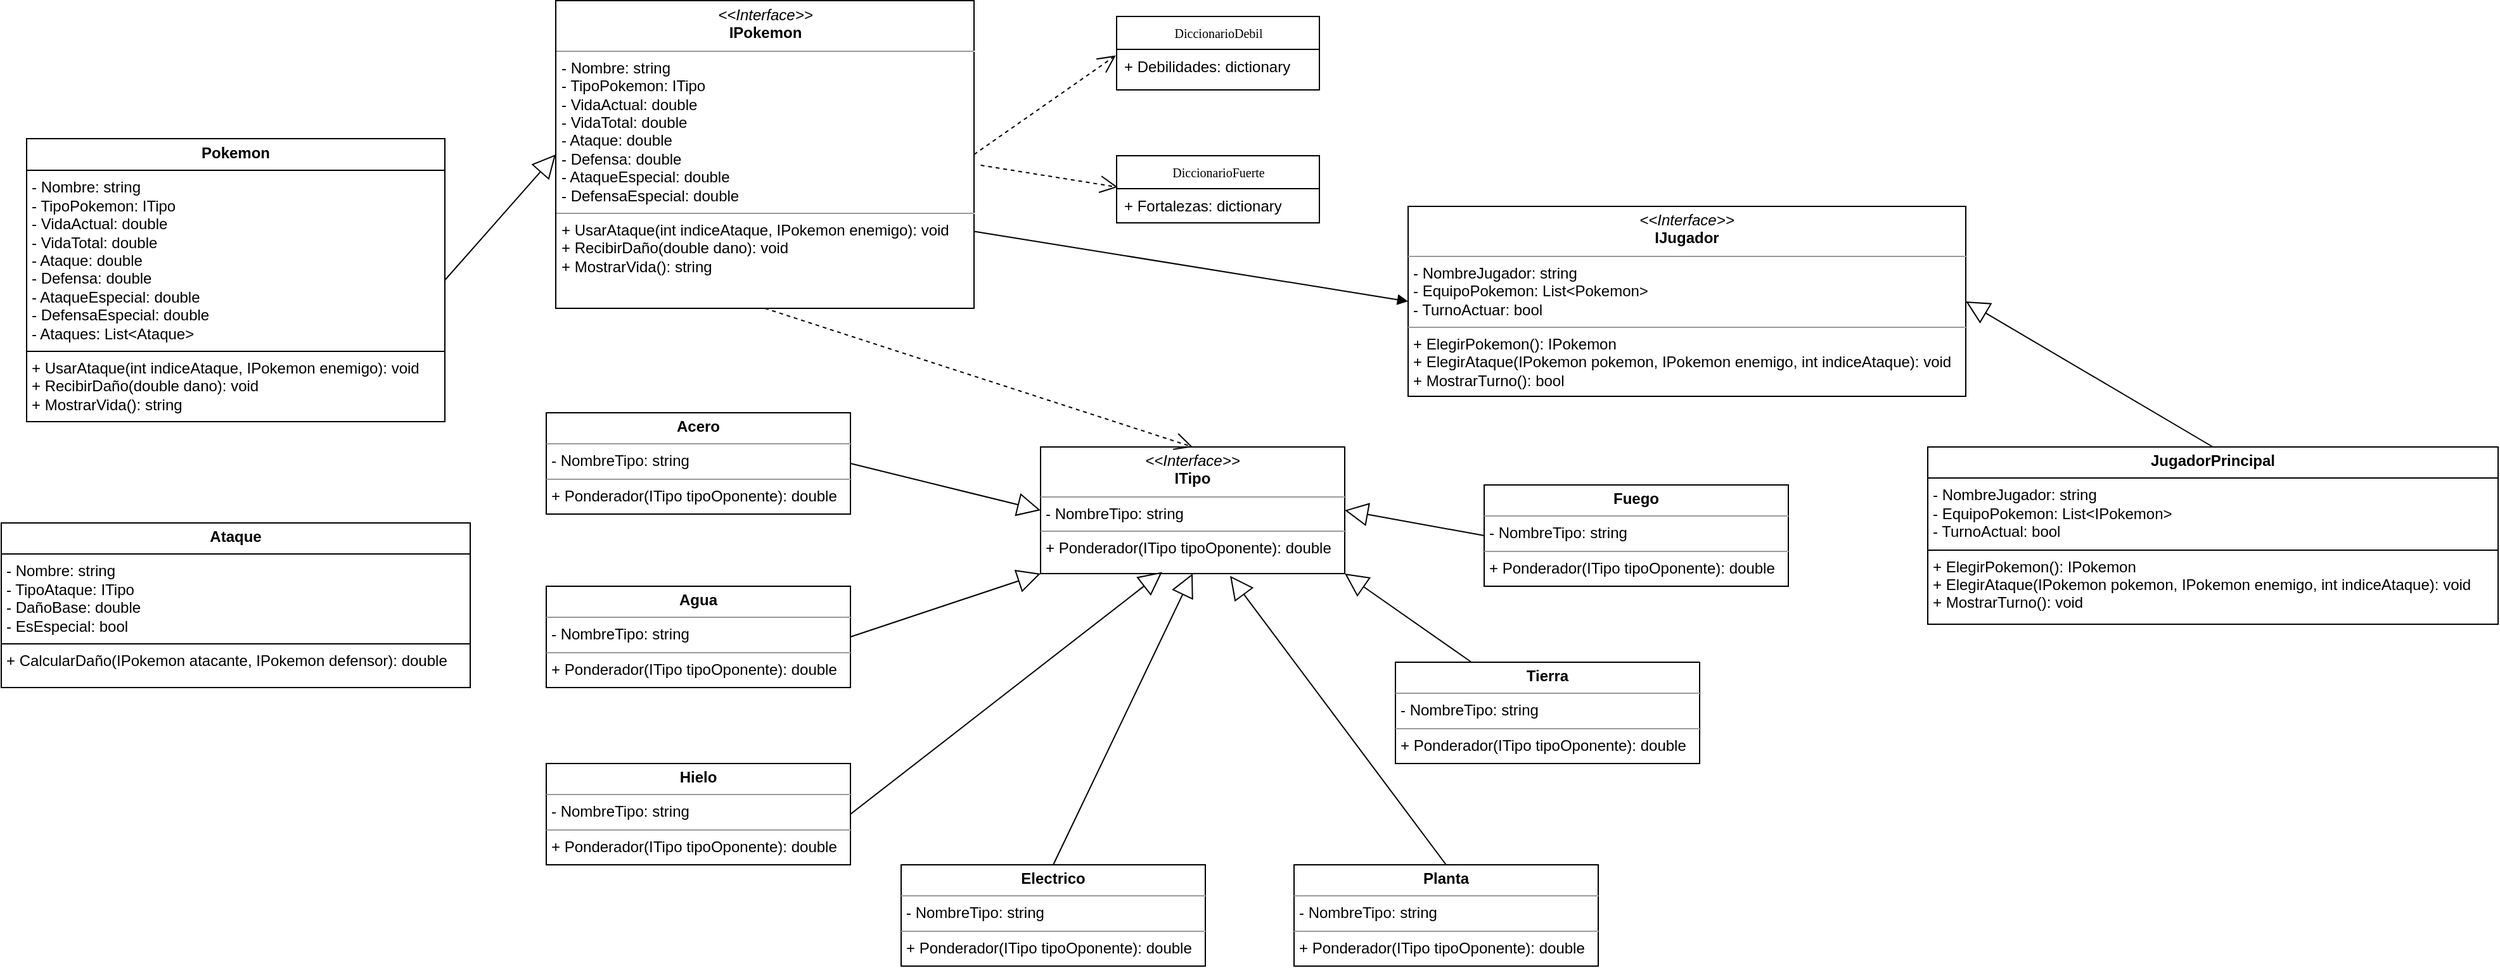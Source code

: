 <mxfile version="24.0.4" type="device">
  <diagram name="Page-1" id="c4acf3e9-155e-7222-9cf6-157b1a14988f">
    <mxGraphModel dx="2140" dy="621" grid="1" gridSize="10" guides="1" tooltips="1" connect="1" arrows="1" fold="1" page="1" pageScale="1" pageWidth="850" pageHeight="1100" background="none" math="0" shadow="0">
      <root>
        <mxCell id="0" />
        <mxCell id="1" parent="0" />
        <mxCell id="17acba5748e5396b-20" value="DiccionarioDebil" style="swimlane;html=1;fontStyle=0;childLayout=stackLayout;horizontal=1;startSize=26;fillColor=none;horizontalStack=0;resizeParent=1;resizeLast=0;collapsible=1;marginBottom=0;swimlaneFillColor=#ffffff;rounded=0;shadow=0;comic=0;labelBackgroundColor=none;strokeWidth=1;fontFamily=Verdana;fontSize=10;align=center;" parent="1" vertex="1">
          <mxGeometry x="390" y="30" width="160" height="58" as="geometry" />
        </mxCell>
        <mxCell id="17acba5748e5396b-21" value="+ Debilidades: dictionary" style="text;html=1;strokeColor=none;fillColor=none;align=left;verticalAlign=top;spacingLeft=4;spacingRight=4;whiteSpace=wrap;overflow=hidden;rotatable=0;points=[[0,0.5],[1,0.5]];portConstraint=eastwest;" parent="17acba5748e5396b-20" vertex="1">
          <mxGeometry y="26" width="160" height="26" as="geometry" />
        </mxCell>
        <mxCell id="17acba5748e5396b-30" value="DiccionarioFuerte" style="swimlane;html=1;fontStyle=0;childLayout=stackLayout;horizontal=1;startSize=26;fillColor=none;horizontalStack=0;resizeParent=1;resizeLast=0;collapsible=1;marginBottom=0;swimlaneFillColor=#ffffff;rounded=0;shadow=0;comic=0;labelBackgroundColor=none;strokeWidth=1;fontFamily=Verdana;fontSize=10;align=center;" parent="1" vertex="1">
          <mxGeometry x="390" y="140" width="160" height="53" as="geometry" />
        </mxCell>
        <mxCell id="17acba5748e5396b-31" value="+ Fortalezas: dictionary" style="text;html=1;strokeColor=none;fillColor=none;align=left;verticalAlign=top;spacingLeft=4;spacingRight=4;whiteSpace=wrap;overflow=hidden;rotatable=0;points=[[0,0.5],[1,0.5]];portConstraint=eastwest;" parent="17acba5748e5396b-30" vertex="1">
          <mxGeometry y="26" width="160" height="26" as="geometry" />
        </mxCell>
        <mxCell id="5d2195bd80daf111-15" value="&lt;p style=&quot;margin:0px;margin-top:4px;text-align:center;&quot;&gt;&lt;i&gt;&amp;lt;&amp;lt;Interface&amp;gt;&amp;gt;&lt;/i&gt;&lt;br&gt;&lt;b&gt;IJugador&lt;/b&gt;&lt;/p&gt;&lt;hr size=&quot;1&quot;&gt;&lt;p style=&quot;margin:0px;margin-left:4px;&quot;&gt;- NombreJugador: string&lt;br&gt;- EquipoPokemon: List&amp;lt;Pokemon&amp;gt;&lt;/p&gt;&lt;p style=&quot;margin:0px;margin-left:4px;&quot;&gt;- TurnoActuar: bool&lt;/p&gt;&lt;hr size=&quot;1&quot;&gt;&lt;p style=&quot;margin:0px;margin-left:4px;&quot;&gt;+ ElegirPokemon(): IPokemon&lt;br&gt;+ ElegirAtaque(&lt;span style=&quot;text-wrap: wrap; background-color: initial;&quot;&gt;IPokemon pokemon, IPokemon enemigo, int indiceAtaque&lt;/span&gt;&lt;span style=&quot;background-color: initial;&quot;&gt;): void&lt;/span&gt;&lt;/p&gt;&lt;p style=&quot;margin:0px;margin-left:4px;&quot;&gt;+ MostrarTurno(): bool&lt;/p&gt;" style="verticalAlign=top;align=left;overflow=fill;fontSize=12;fontFamily=Helvetica;html=1;rounded=0;shadow=0;comic=0;labelBackgroundColor=none;strokeWidth=1" parent="1" vertex="1">
          <mxGeometry x="620" y="180" width="440" height="150" as="geometry" />
        </mxCell>
        <mxCell id="5d2195bd80daf111-18" value="&lt;p style=&quot;margin:0px;margin-top:4px;text-align:center;&quot;&gt;&lt;i&gt;&amp;lt;&amp;lt;Interface&amp;gt;&amp;gt;&lt;/i&gt;&lt;br&gt;&lt;b&gt;IPokemon&lt;/b&gt;&lt;/p&gt;&lt;hr size=&quot;1&quot;&gt;&lt;p style=&quot;margin:0px;margin-left:4px;&quot;&gt;- Nombre: string&lt;br&gt;- TipoPokemon: ITipo&lt;/p&gt;&lt;p style=&quot;margin:0px;margin-left:4px;&quot;&gt;- VidaActual: double&lt;/p&gt;&lt;p style=&quot;margin:0px;margin-left:4px;&quot;&gt;- VidaTotal: double&lt;/p&gt;&lt;p style=&quot;margin:0px;margin-left:4px;&quot;&gt;- Ataque: double&lt;/p&gt;&lt;p style=&quot;margin:0px;margin-left:4px;&quot;&gt;- Defensa: double&lt;/p&gt;&lt;p style=&quot;margin:0px;margin-left:4px;&quot;&gt;- AtaqueEspecial: double&lt;/p&gt;&lt;p style=&quot;margin:0px;margin-left:4px;&quot;&gt;- DefensaEspecial: double&lt;/p&gt;&lt;hr size=&quot;1&quot;&gt;&lt;p style=&quot;margin:0px;margin-left:4px;&quot;&gt;+ UsarAtaque(int indiceAtaque, IPokemon enemigo): void&lt;/p&gt;&lt;p style=&quot;margin:0px;margin-left:4px;&quot;&gt;&lt;span style=&quot;background-color: initial;&quot;&gt;+ RecibirDaño(double dano): void&lt;/span&gt;&lt;br&gt;&lt;/p&gt;&lt;p style=&quot;margin:0px;margin-left:4px;&quot;&gt;+ MostrarVida(): string&lt;/p&gt;" style="verticalAlign=top;align=left;overflow=fill;fontSize=12;fontFamily=Helvetica;html=1;rounded=0;shadow=0;comic=0;labelBackgroundColor=none;strokeWidth=1" parent="1" vertex="1">
          <mxGeometry x="-52.5" y="17.5" width="330" height="243" as="geometry" />
        </mxCell>
        <mxCell id="5d2195bd80daf111-19" value="&lt;p style=&quot;margin:0px;margin-top:4px;text-align:center;&quot;&gt;&lt;i&gt;&amp;lt;&amp;lt;Interface&amp;gt;&amp;gt;&lt;/i&gt;&lt;br&gt;&lt;b&gt;ITipo&lt;/b&gt;&lt;/p&gt;&lt;hr size=&quot;1&quot;&gt;&lt;p style=&quot;margin:0px;margin-left:4px;&quot;&gt;- NombreTipo: string&lt;/p&gt;&lt;hr size=&quot;1&quot;&gt;&lt;p style=&quot;margin:0px;margin-left:4px;&quot;&gt;+ Ponderador(ITipo tipoOponente): double&lt;br&gt;&lt;/p&gt;&lt;div&gt;&lt;br&gt;&lt;/div&gt;" style="verticalAlign=top;align=left;overflow=fill;fontSize=12;fontFamily=Helvetica;html=1;rounded=0;shadow=0;comic=0;labelBackgroundColor=none;strokeWidth=1" parent="1" vertex="1">
          <mxGeometry x="330" y="370" width="240" height="100" as="geometry" />
        </mxCell>
        <mxCell id="6jRsxhfo2E8okTP8d-1J-1" value="" style="endArrow=open;endSize=12;dashed=1;html=1;rounded=0;exitX=0.5;exitY=1;exitDx=0;exitDy=0;entryX=0.5;entryY=0;entryDx=0;entryDy=0;" parent="1" source="5d2195bd80daf111-18" target="5d2195bd80daf111-19" edge="1">
          <mxGeometry width="160" relative="1" as="geometry">
            <mxPoint x="340" y="320" as="sourcePoint" />
            <mxPoint x="500" y="320" as="targetPoint" />
          </mxGeometry>
        </mxCell>
        <mxCell id="6jRsxhfo2E8okTP8d-1J-2" value="" style="endArrow=open;endSize=12;dashed=1;html=1;rounded=0;entryX=0.006;entryY=-0.046;entryDx=0;entryDy=0;entryPerimeter=0;exitX=1.016;exitY=0.535;exitDx=0;exitDy=0;exitPerimeter=0;" parent="1" source="5d2195bd80daf111-18" target="17acba5748e5396b-31" edge="1">
          <mxGeometry width="160" relative="1" as="geometry">
            <mxPoint x="280" y="200" as="sourcePoint" />
            <mxPoint x="440" y="200" as="targetPoint" />
          </mxGeometry>
        </mxCell>
        <mxCell id="6jRsxhfo2E8okTP8d-1J-3" value="" style="endArrow=open;endSize=12;dashed=1;html=1;rounded=0;exitX=1;exitY=0.5;exitDx=0;exitDy=0;entryX=-0.004;entryY=0.185;entryDx=0;entryDy=0;entryPerimeter=0;" parent="1" source="5d2195bd80daf111-18" target="17acba5748e5396b-21" edge="1">
          <mxGeometry width="160" relative="1" as="geometry">
            <mxPoint x="310" y="170" as="sourcePoint" />
            <mxPoint x="470" y="170" as="targetPoint" />
          </mxGeometry>
        </mxCell>
        <mxCell id="6jRsxhfo2E8okTP8d-1J-4" value="" style="html=1;verticalAlign=bottom;endArrow=block;curved=0;rounded=0;entryX=0;entryY=0.5;entryDx=0;entryDy=0;exitX=1;exitY=0.75;exitDx=0;exitDy=0;" parent="1" source="5d2195bd80daf111-18" target="5d2195bd80daf111-15" edge="1">
          <mxGeometry width="80" relative="1" as="geometry">
            <mxPoint x="380" y="320" as="sourcePoint" />
            <mxPoint x="460" y="320" as="targetPoint" />
          </mxGeometry>
        </mxCell>
        <mxCell id="U8JofGHo5hJc3w_ruEM--3" value="" style="endArrow=block;endSize=16;endFill=0;html=1;rounded=0;exitX=1;exitY=0.5;exitDx=0;exitDy=0;entryX=0;entryY=0.5;entryDx=0;entryDy=0;" parent="1" source="1tXbWfineNW5vBf513L6-7" target="5d2195bd80daf111-19" edge="1">
          <mxGeometry width="160" relative="1" as="geometry">
            <mxPoint x="112.5" y="520" as="sourcePoint" />
            <mxPoint x="500" y="510" as="targetPoint" />
          </mxGeometry>
        </mxCell>
        <mxCell id="U8JofGHo5hJc3w_ruEM--10" value="" style="endArrow=block;endSize=16;endFill=0;html=1;rounded=0;exitX=1;exitY=0.5;exitDx=0;exitDy=0;entryX=0;entryY=1;entryDx=0;entryDy=0;" parent="1" source="1tXbWfineNW5vBf513L6-8" target="5d2195bd80daf111-19" edge="1">
          <mxGeometry width="160" relative="1" as="geometry">
            <mxPoint x="267.5" y="520" as="sourcePoint" />
            <mxPoint x="120" y="460.0" as="targetPoint" />
          </mxGeometry>
        </mxCell>
        <mxCell id="U8JofGHo5hJc3w_ruEM--11" value="" style="endArrow=block;endSize=16;endFill=0;html=1;rounded=0;exitX=0.25;exitY=0;exitDx=0;exitDy=0;entryX=1;entryY=1;entryDx=0;entryDy=0;" parent="1" source="1tXbWfineNW5vBf513L6-11" target="5d2195bd80daf111-19" edge="1">
          <mxGeometry width="160" relative="1" as="geometry">
            <mxPoint x="582.5" y="520" as="sourcePoint" />
            <mxPoint x="445" y="469" as="targetPoint" />
          </mxGeometry>
        </mxCell>
        <mxCell id="U8JofGHo5hJc3w_ruEM--12" value="" style="endArrow=block;endSize=16;endFill=0;html=1;rounded=0;exitX=0;exitY=0.5;exitDx=0;exitDy=0;entryX=1;entryY=0.5;entryDx=0;entryDy=0;" parent="1" source="1tXbWfineNW5vBf513L6-13" target="5d2195bd80daf111-19" edge="1">
          <mxGeometry width="160" relative="1" as="geometry">
            <mxPoint x="742.5" y="520" as="sourcePoint" />
            <mxPoint x="455" y="479" as="targetPoint" />
          </mxGeometry>
        </mxCell>
        <mxCell id="U8JofGHo5hJc3w_ruEM--14" value="" style="endArrow=block;endSize=16;endFill=0;html=1;rounded=0;exitX=1;exitY=0.5;exitDx=0;exitDy=0;entryX=0.4;entryY=0.987;entryDx=0;entryDy=0;entryPerimeter=0;" parent="1" source="1tXbWfineNW5vBf513L6-9" target="5d2195bd80daf111-19" edge="1">
          <mxGeometry width="160" relative="1" as="geometry">
            <mxPoint x="345.195" y="626.4" as="sourcePoint" />
            <mxPoint x="340" y="459" as="targetPoint" />
          </mxGeometry>
        </mxCell>
        <mxCell id="U8JofGHo5hJc3w_ruEM--15" value="" style="endArrow=block;endSize=16;endFill=0;html=1;rounded=0;exitX=0.5;exitY=0;exitDx=0;exitDy=0;entryX=0.623;entryY=1.018;entryDx=0;entryDy=0;entryPerimeter=0;" parent="1" source="1tXbWfineNW5vBf513L6-10" target="5d2195bd80daf111-19" edge="1">
          <mxGeometry width="160" relative="1" as="geometry">
            <mxPoint x="504.375" y="629.6" as="sourcePoint" />
            <mxPoint x="350" y="469" as="targetPoint" />
          </mxGeometry>
        </mxCell>
        <mxCell id="U8JofGHo5hJc3w_ruEM--16" value="" style="endArrow=block;endSize=16;endFill=0;html=1;rounded=0;entryX=0.5;entryY=1;entryDx=0;entryDy=0;exitX=0.5;exitY=0;exitDx=0;exitDy=0;" parent="1" source="1tXbWfineNW5vBf513L6-12" target="5d2195bd80daf111-19" edge="1">
          <mxGeometry width="160" relative="1" as="geometry">
            <mxPoint x="430" y="660" as="sourcePoint" />
            <mxPoint x="416" y="458" as="targetPoint" />
          </mxGeometry>
        </mxCell>
        <mxCell id="1tXbWfineNW5vBf513L6-3" value="&lt;p style=&quot;margin:0px;margin-top:4px;text-align:center;&quot;&gt;&lt;b&gt;JugadorPrincipal&lt;/b&gt;&lt;/p&gt;&lt;hr size=&quot;1&quot; style=&quot;border-style:solid;&quot;&gt;&lt;p style=&quot;margin:0px;margin-left:4px;&quot;&gt;- NombreJugador: string&lt;/p&gt;&lt;p style=&quot;margin:0px;margin-left:4px;&quot;&gt;&lt;span style=&quot;background-color: initial;&quot;&gt;- EquipoPokemon: List&amp;lt;IPokemon&amp;gt;&lt;/span&gt;&lt;/p&gt;&lt;p style=&quot;margin:0px;margin-left:4px;&quot;&gt;- TurnoActual: bool&lt;/p&gt;&lt;hr size=&quot;1&quot; style=&quot;border-style:solid;&quot;&gt;&lt;p style=&quot;margin:0px;margin-left:4px;&quot;&gt;+ ElegirPokemon(): IPokemon&lt;/p&gt;&lt;p style=&quot;margin:0px;margin-left:4px;&quot;&gt;+ ElegirAtaque(IPokemon pokemon, IPokemon enemigo, int indiceAtaque): void&lt;/p&gt;&lt;p style=&quot;margin:0px;margin-left:4px;&quot;&gt;+ MostrarTurno(): void&lt;/p&gt;" style="verticalAlign=top;align=left;overflow=fill;html=1;whiteSpace=wrap;" parent="1" vertex="1">
          <mxGeometry x="1030" y="370" width="450" height="140" as="geometry" />
        </mxCell>
        <mxCell id="1tXbWfineNW5vBf513L6-4" value="" style="endArrow=block;endSize=16;endFill=0;html=1;rounded=0;exitX=0.5;exitY=0;exitDx=0;exitDy=0;entryX=1;entryY=0.5;entryDx=0;entryDy=0;" parent="1" source="1tXbWfineNW5vBf513L6-3" target="5d2195bd80daf111-15" edge="1">
          <mxGeometry width="160" relative="1" as="geometry">
            <mxPoint x="753" y="530" as="sourcePoint" />
            <mxPoint x="780" y="380" as="targetPoint" />
          </mxGeometry>
        </mxCell>
        <mxCell id="1tXbWfineNW5vBf513L6-5" value="&lt;p style=&quot;margin:0px;margin-top:4px;text-align:center;&quot;&gt;&lt;b&gt;Pokemon&lt;/b&gt;&lt;/p&gt;&lt;hr size=&quot;1&quot; style=&quot;border-style:solid;&quot;&gt;&lt;p style=&quot;text-wrap: nowrap; margin: 0px 0px 0px 4px;&quot;&gt;- Nombre: string&lt;br&gt;- TipoPokemon: ITipo&lt;/p&gt;&lt;p style=&quot;text-wrap: nowrap; margin: 0px 0px 0px 4px;&quot;&gt;- VidaActual: double&lt;/p&gt;&lt;p style=&quot;text-wrap: nowrap; margin: 0px 0px 0px 4px;&quot;&gt;- VidaTotal: double&lt;/p&gt;&lt;p style=&quot;text-wrap: nowrap; margin: 0px 0px 0px 4px;&quot;&gt;- Ataque: double&lt;/p&gt;&lt;p style=&quot;text-wrap: nowrap; margin: 0px 0px 0px 4px;&quot;&gt;- Defensa: double&lt;/p&gt;&lt;p style=&quot;text-wrap: nowrap; margin: 0px 0px 0px 4px;&quot;&gt;- AtaqueEspecial: double&lt;/p&gt;&lt;p style=&quot;text-wrap: nowrap; margin: 0px 0px 0px 4px;&quot;&gt;- DefensaEspecial: double&lt;/p&gt;&lt;p style=&quot;text-wrap: nowrap; margin: 0px 0px 0px 4px;&quot;&gt;- Ataques: List&amp;lt;Ataque&amp;gt;&lt;/p&gt;&lt;hr size=&quot;1&quot; style=&quot;border-style:solid;&quot;&gt;&lt;p style=&quot;text-wrap: nowrap; margin: 0px 0px 0px 4px;&quot;&gt;+ UsarAtaque(int indiceAtaque, IPokemon enemigo): void&lt;/p&gt;&lt;p style=&quot;text-wrap: nowrap; margin: 0px 0px 0px 4px;&quot;&gt;&lt;span style=&quot;background-color: initial;&quot;&gt;+ RecibirDaño(double dano): void&lt;/span&gt;&lt;br&gt;&lt;/p&gt;&lt;p style=&quot;text-wrap: nowrap; margin: 0px 0px 0px 4px;&quot;&gt;+ MostrarVida(): string&lt;/p&gt;" style="verticalAlign=top;align=left;overflow=fill;html=1;whiteSpace=wrap;" parent="1" vertex="1">
          <mxGeometry x="-470" y="126.5" width="330" height="223.5" as="geometry" />
        </mxCell>
        <mxCell id="1tXbWfineNW5vBf513L6-6" value="&lt;p style=&quot;margin:0px;margin-top:4px;text-align:center;&quot;&gt;&lt;b&gt;Ataque&lt;/b&gt;&lt;/p&gt;&lt;hr size=&quot;1&quot; style=&quot;border-style:solid;&quot;&gt;&lt;p style=&quot;margin:0px;margin-left:4px;&quot;&gt;- Nombre: string&lt;/p&gt;&lt;p style=&quot;margin:0px;margin-left:4px;&quot;&gt;- TipoAtaque: ITipo&lt;/p&gt;&lt;p style=&quot;margin:0px;margin-left:4px;&quot;&gt;- DañoBase: double&lt;/p&gt;&lt;p style=&quot;margin:0px;margin-left:4px;&quot;&gt;- EsEspecial: bool&lt;/p&gt;&lt;hr size=&quot;1&quot; style=&quot;border-style:solid;&quot;&gt;&lt;p style=&quot;margin:0px;margin-left:4px;&quot;&gt;+ CalcularDaño(IPokemon atacante, IPokemon defensor): double&lt;/p&gt;" style="verticalAlign=top;align=left;overflow=fill;html=1;whiteSpace=wrap;" parent="1" vertex="1">
          <mxGeometry x="-490" y="430" width="370" height="130" as="geometry" />
        </mxCell>
        <mxCell id="1tXbWfineNW5vBf513L6-7" value="&lt;p style=&quot;margin:0px;margin-top:4px;text-align:center;&quot;&gt;&lt;b&gt;Acero&lt;/b&gt;&lt;/p&gt;&lt;hr size=&quot;1&quot;&gt;&lt;p style=&quot;margin:0px;margin-left:4px;&quot;&gt;- NombreTipo: string&lt;/p&gt;&lt;hr size=&quot;1&quot;&gt;&lt;p style=&quot;margin:0px;margin-left:4px;&quot;&gt;+ Ponderador(ITipo tipoOponente): double&lt;br&gt;&lt;/p&gt;&lt;div&gt;&lt;br&gt;&lt;/div&gt;" style="verticalAlign=top;align=left;overflow=fill;fontSize=12;fontFamily=Helvetica;html=1;rounded=0;shadow=0;comic=0;labelBackgroundColor=none;strokeWidth=1" parent="1" vertex="1">
          <mxGeometry x="-60" y="343" width="240" height="80" as="geometry" />
        </mxCell>
        <mxCell id="1tXbWfineNW5vBf513L6-8" value="&lt;p style=&quot;margin:0px;margin-top:4px;text-align:center;&quot;&gt;&lt;b&gt;Agua&lt;/b&gt;&lt;/p&gt;&lt;hr size=&quot;1&quot;&gt;&lt;p style=&quot;margin:0px;margin-left:4px;&quot;&gt;- NombreTipo: string&lt;/p&gt;&lt;hr size=&quot;1&quot;&gt;&lt;p style=&quot;margin:0px;margin-left:4px;&quot;&gt;+ Ponderador(ITipo tipoOponente): double&lt;br&gt;&lt;/p&gt;&lt;div&gt;&lt;br&gt;&lt;/div&gt;" style="verticalAlign=top;align=left;overflow=fill;fontSize=12;fontFamily=Helvetica;html=1;rounded=0;shadow=0;comic=0;labelBackgroundColor=none;strokeWidth=1" parent="1" vertex="1">
          <mxGeometry x="-60" y="480" width="240" height="80" as="geometry" />
        </mxCell>
        <mxCell id="1tXbWfineNW5vBf513L6-9" value="&lt;p style=&quot;margin:0px;margin-top:4px;text-align:center;&quot;&gt;&lt;b&gt;Hielo&lt;/b&gt;&lt;/p&gt;&lt;hr size=&quot;1&quot;&gt;&lt;p style=&quot;margin:0px;margin-left:4px;&quot;&gt;- NombreTipo: string&lt;/p&gt;&lt;hr size=&quot;1&quot;&gt;&lt;p style=&quot;margin:0px;margin-left:4px;&quot;&gt;+ Ponderador(ITipo tipoOponente): double&lt;br&gt;&lt;/p&gt;&lt;div&gt;&lt;br&gt;&lt;/div&gt;" style="verticalAlign=top;align=left;overflow=fill;fontSize=12;fontFamily=Helvetica;html=1;rounded=0;shadow=0;comic=0;labelBackgroundColor=none;strokeWidth=1" parent="1" vertex="1">
          <mxGeometry x="-60" y="620" width="240" height="80" as="geometry" />
        </mxCell>
        <mxCell id="1tXbWfineNW5vBf513L6-10" value="&lt;p style=&quot;margin:0px;margin-top:4px;text-align:center;&quot;&gt;&lt;b&gt;Planta&lt;/b&gt;&lt;/p&gt;&lt;hr size=&quot;1&quot;&gt;&lt;p style=&quot;margin:0px;margin-left:4px;&quot;&gt;- NombreTipo: string&lt;/p&gt;&lt;hr size=&quot;1&quot;&gt;&lt;p style=&quot;margin:0px;margin-left:4px;&quot;&gt;+ Ponderador(ITipo tipoOponente): double&lt;br&gt;&lt;/p&gt;&lt;div&gt;&lt;br&gt;&lt;/div&gt;" style="verticalAlign=top;align=left;overflow=fill;fontSize=12;fontFamily=Helvetica;html=1;rounded=0;shadow=0;comic=0;labelBackgroundColor=none;strokeWidth=1" parent="1" vertex="1">
          <mxGeometry x="530" y="700" width="240" height="80" as="geometry" />
        </mxCell>
        <mxCell id="1tXbWfineNW5vBf513L6-11" value="&lt;p style=&quot;margin:0px;margin-top:4px;text-align:center;&quot;&gt;&lt;b&gt;Tierra&lt;/b&gt;&lt;/p&gt;&lt;hr size=&quot;1&quot;&gt;&lt;p style=&quot;margin:0px;margin-left:4px;&quot;&gt;- NombreTipo: string&lt;/p&gt;&lt;hr size=&quot;1&quot;&gt;&lt;p style=&quot;margin:0px;margin-left:4px;&quot;&gt;+ Ponderador(ITipo tipoOponente): double&lt;br&gt;&lt;/p&gt;&lt;div&gt;&lt;br&gt;&lt;/div&gt;" style="verticalAlign=top;align=left;overflow=fill;fontSize=12;fontFamily=Helvetica;html=1;rounded=0;shadow=0;comic=0;labelBackgroundColor=none;strokeWidth=1" parent="1" vertex="1">
          <mxGeometry x="610" y="540" width="240" height="80" as="geometry" />
        </mxCell>
        <mxCell id="1tXbWfineNW5vBf513L6-12" value="&lt;p style=&quot;margin:0px;margin-top:4px;text-align:center;&quot;&gt;&lt;b&gt;Electrico&lt;/b&gt;&lt;/p&gt;&lt;hr size=&quot;1&quot;&gt;&lt;p style=&quot;margin:0px;margin-left:4px;&quot;&gt;- NombreTipo: string&lt;/p&gt;&lt;hr size=&quot;1&quot;&gt;&lt;p style=&quot;margin:0px;margin-left:4px;&quot;&gt;+ Ponderador(ITipo tipoOponente): double&lt;br&gt;&lt;/p&gt;&lt;div&gt;&lt;br&gt;&lt;/div&gt;" style="verticalAlign=top;align=left;overflow=fill;fontSize=12;fontFamily=Helvetica;html=1;rounded=0;shadow=0;comic=0;labelBackgroundColor=none;strokeWidth=1" parent="1" vertex="1">
          <mxGeometry x="220" y="700" width="240" height="80" as="geometry" />
        </mxCell>
        <mxCell id="1tXbWfineNW5vBf513L6-13" value="&lt;p style=&quot;margin:0px;margin-top:4px;text-align:center;&quot;&gt;&lt;b&gt;Fuego&lt;/b&gt;&lt;/p&gt;&lt;hr size=&quot;1&quot;&gt;&lt;p style=&quot;margin:0px;margin-left:4px;&quot;&gt;- NombreTipo: string&lt;/p&gt;&lt;hr size=&quot;1&quot;&gt;&lt;p style=&quot;margin:0px;margin-left:4px;&quot;&gt;+ Ponderador(ITipo tipoOponente): double&lt;br&gt;&lt;/p&gt;&lt;div&gt;&lt;br&gt;&lt;/div&gt;" style="verticalAlign=top;align=left;overflow=fill;fontSize=12;fontFamily=Helvetica;html=1;rounded=0;shadow=0;comic=0;labelBackgroundColor=none;strokeWidth=1" parent="1" vertex="1">
          <mxGeometry x="680" y="400" width="240" height="80" as="geometry" />
        </mxCell>
        <mxCell id="1tXbWfineNW5vBf513L6-15" value="" style="endArrow=block;endSize=16;endFill=0;html=1;rounded=0;exitX=1;exitY=0.5;exitDx=0;exitDy=0;entryX=0;entryY=0.5;entryDx=0;entryDy=0;" parent="1" source="1tXbWfineNW5vBf513L6-5" target="5d2195bd80daf111-18" edge="1">
          <mxGeometry width="160" relative="1" as="geometry">
            <mxPoint x="-140" y="250" as="sourcePoint" />
            <mxPoint x="10" y="287" as="targetPoint" />
          </mxGeometry>
        </mxCell>
      </root>
    </mxGraphModel>
  </diagram>
</mxfile>
